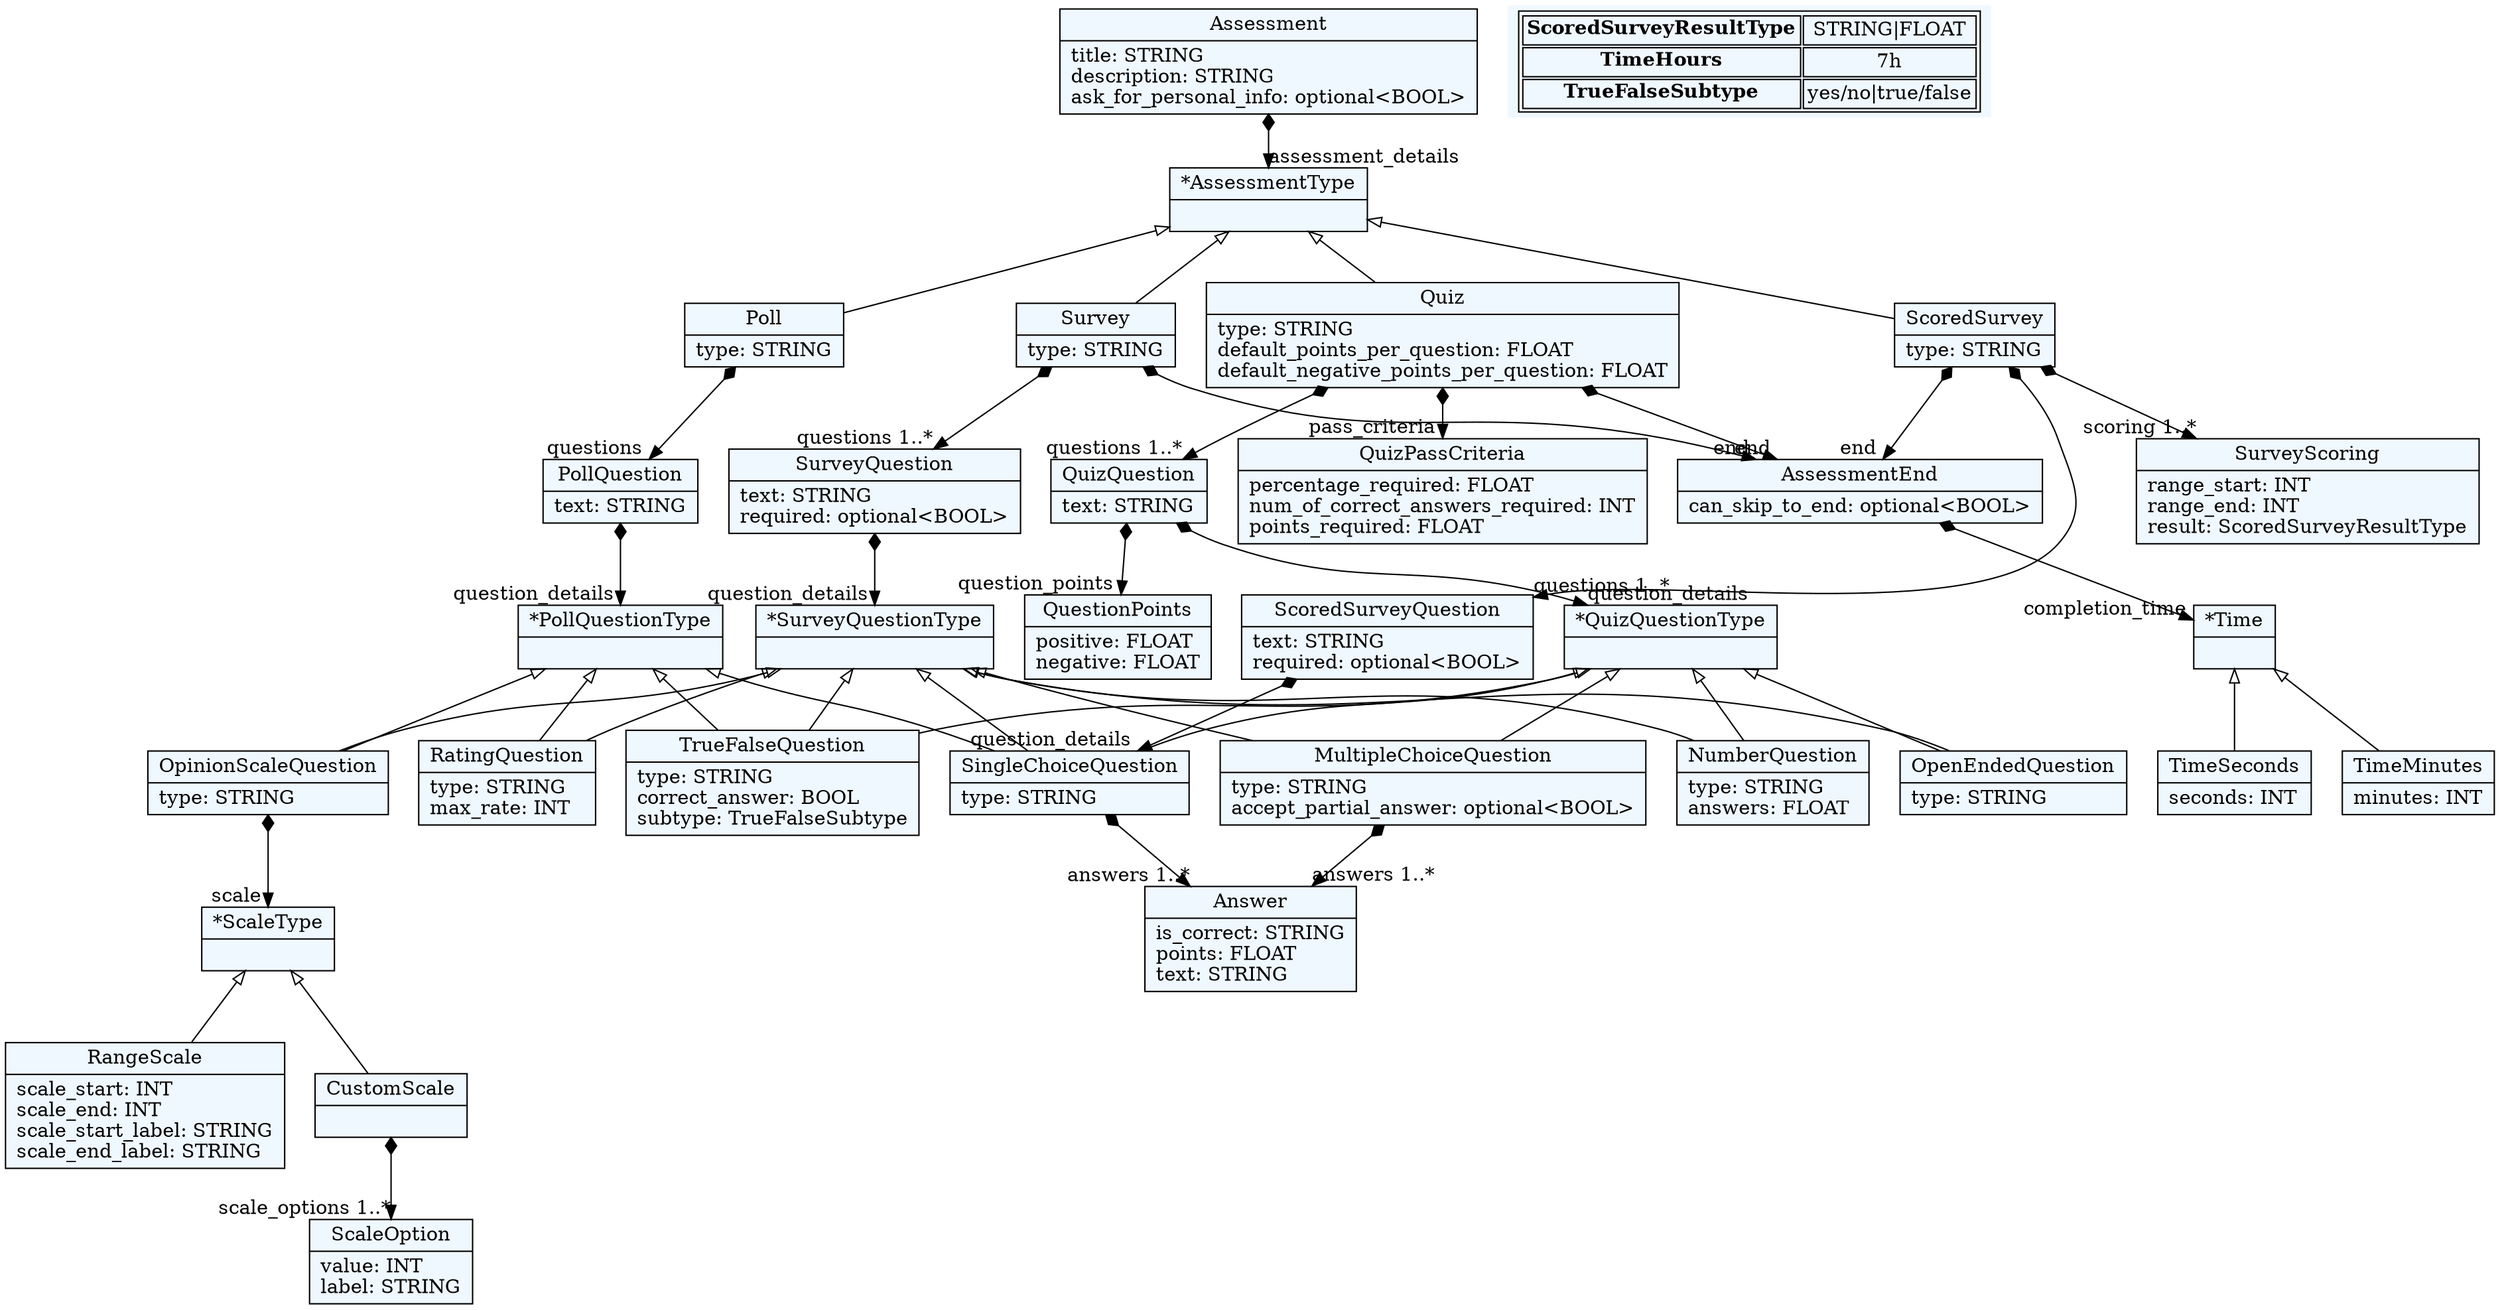 
    digraph textX {
    fontname = "Bitstream Vera Sans"
    fontsize = 8
    node[
        shape=record,
        style=filled,
        fillcolor=aliceblue
    ]
    nodesep = 0.3
    edge[dir=black,arrowtail=empty]


2499609538576[ label="{Assessment|title: STRING\ldescription: STRING\lask_for_personal_info: optional\<BOOL\>\l}"]

2499609546384[ label="{*AssessmentType|}"]

2499609543456[ label="{Quiz|type: STRING\ldefault_points_per_question: FLOAT\ldefault_negative_points_per_question: FLOAT\l}"]

2499642162528[ label="{Survey|type: STRING\l}"]

2499642153744[ label="{ScoredSurvey|type: STRING\l}"]

2499642158624[ label="{Poll|type: STRING\l}"]

2499642154720[ label="{SurveyScoring|range_start: INT\lrange_end: INT\lresult: ScoredSurveyResultType\l}"]

2499642150816[ label="{PollQuestion|text: STRING\l}"]

2499642134224[ label="{SurveyQuestion|text: STRING\lrequired: optional\<BOOL\>\l}"]

2499642155696[ label="{QuizQuestion|text: STRING\l}"]

2499642160576[ label="{ScoredSurveyQuestion|text: STRING\lrequired: optional\<BOOL\>\l}"]

2499642142032[ label="{*SurveyQuestionType|}"]

2499642159600[ label="{*QuizQuestionType|}"]

2499642146912[ label="{*PollQuestionType|}"]

2499642133248[ label="{QuizPassCriteria|percentage_required: FLOAT\lnum_of_correct_answers_required: INT\lpoints_required: FLOAT\l}"]

2499642140080[ label="{QuestionPoints|positive: FLOAT\lnegative: FLOAT\l}"]

2499642166432[ label="{OpenEndedQuestion|type: STRING\l}"]

2499642167408[ label="{TrueFalseQuestion|type: STRING\lcorrect_answer: BOOL\lsubtype: TrueFalseSubtype\l}"]

2499642169360[ label="{SingleChoiceQuestion|type: STRING\l}"]

2499642170336[ label="{MultipleChoiceQuestion|type: STRING\laccept_partial_answer: optional\<BOOL\>\l}"]

2499642139104[ label="{NumberQuestion|type: STRING\lanswers: FLOAT\l}"]

2499642173264[ label="{OpinionScaleQuestion|type: STRING\l}"]

2499642185952[ label="{*ScaleType|}"]

2499642187904[ label="{RangeScale|scale_start: INT\lscale_end: INT\lscale_start_label: STRING\lscale_end_label: STRING\l}"]

2499642174240[ label="{CustomScale|}"]

2499642176192[ label="{ScaleOption|value: INT\llabel: STRING\l}"]

2499642181072[ label="{RatingQuestion|type: STRING\lmax_rate: INT\l}"]

2499642193760[ label="{Answer|is_correct: STRING\lpoints: FLOAT\ltext: STRING\l}"]

2499642183024[ label="{AssessmentEnd|can_skip_to_end: optional\<BOOL\>\l}"]

2499642188880[ label="{TimeMinutes|minutes: INT\l}"]

2499642190832[ label="{TimeSeconds|seconds: INT\l}"]

2499642192784[ label="{*Time|}"]



2499609538576 -> 2499609546384[arrowtail=diamond, dir=both, headlabel="assessment_details "]
2499609546384 -> 2499609543456 [dir=back]
2499609546384 -> 2499642162528 [dir=back]
2499609546384 -> 2499642153744 [dir=back]
2499609546384 -> 2499642158624 [dir=back]
2499609543456 -> 2499642155696[arrowtail=diamond, dir=both, headlabel="questions 1..*"]
2499609543456 -> 2499642183024[arrowtail=diamond, dir=both, headlabel="end "]
2499609543456 -> 2499642133248[arrowtail=diamond, dir=both, headlabel="pass_criteria "]
2499642162528 -> 2499642134224[arrowtail=diamond, dir=both, headlabel="questions 1..*"]
2499642162528 -> 2499642183024[arrowtail=diamond, dir=both, headlabel="end "]
2499642153744 -> 2499642160576[arrowtail=diamond, dir=both, headlabel="questions 1..*"]
2499642153744 -> 2499642183024[arrowtail=diamond, dir=both, headlabel="end "]
2499642153744 -> 2499642154720[arrowtail=diamond, dir=both, headlabel="scoring 1..*"]
2499642158624 -> 2499642150816[arrowtail=diamond, dir=both, headlabel="questions "]
2499642150816 -> 2499642146912[arrowtail=diamond, dir=both, headlabel="question_details "]
2499642134224 -> 2499642142032[arrowtail=diamond, dir=both, headlabel="question_details "]
2499642155696 -> 2499642159600[arrowtail=diamond, dir=both, headlabel="question_details "]
2499642155696 -> 2499642140080[arrowtail=diamond, dir=both, headlabel="question_points "]
2499642160576 -> 2499642169360[arrowtail=diamond, dir=both, headlabel="question_details "]
2499642142032 -> 2499642166432 [dir=back]
2499642142032 -> 2499642169360 [dir=back]
2499642142032 -> 2499642170336 [dir=back]
2499642142032 -> 2499642167408 [dir=back]
2499642142032 -> 2499642139104 [dir=back]
2499642142032 -> 2499642173264 [dir=back]
2499642142032 -> 2499642181072 [dir=back]
2499642159600 -> 2499642166432 [dir=back]
2499642159600 -> 2499642169360 [dir=back]
2499642159600 -> 2499642170336 [dir=back]
2499642159600 -> 2499642167408 [dir=back]
2499642159600 -> 2499642139104 [dir=back]
2499642146912 -> 2499642169360 [dir=back]
2499642146912 -> 2499642167408 [dir=back]
2499642146912 -> 2499642181072 [dir=back]
2499642146912 -> 2499642173264 [dir=back]
2499642169360 -> 2499642193760[arrowtail=diamond, dir=both, headlabel="answers 1..*"]
2499642170336 -> 2499642193760[arrowtail=diamond, dir=both, headlabel="answers 1..*"]
2499642173264 -> 2499642185952[arrowtail=diamond, dir=both, headlabel="scale "]
2499642185952 -> 2499642187904 [dir=back]
2499642185952 -> 2499642174240 [dir=back]
2499642174240 -> 2499642176192[arrowtail=diamond, dir=both, headlabel="scale_options 1..*"]
2499642183024 -> 2499642192784[arrowtail=diamond, dir=both, headlabel="completion_time "]
2499642192784 -> 2499642188880 [dir=back]
2499642192784 -> 2499642190832 [dir=back]
match_rules [ shape=plaintext, label=< <table>
	<tr>
		<td><b>ScoredSurveyResultType</b></td><td>STRING|FLOAT</td>
	</tr>
	<tr>
		<td><b>TimeHours</b></td><td>7h</td>
	</tr>
	<tr>
		<td><b>TrueFalseSubtype</b></td><td>yes/no|true/false</td>
	</tr>
</table> >]


}
